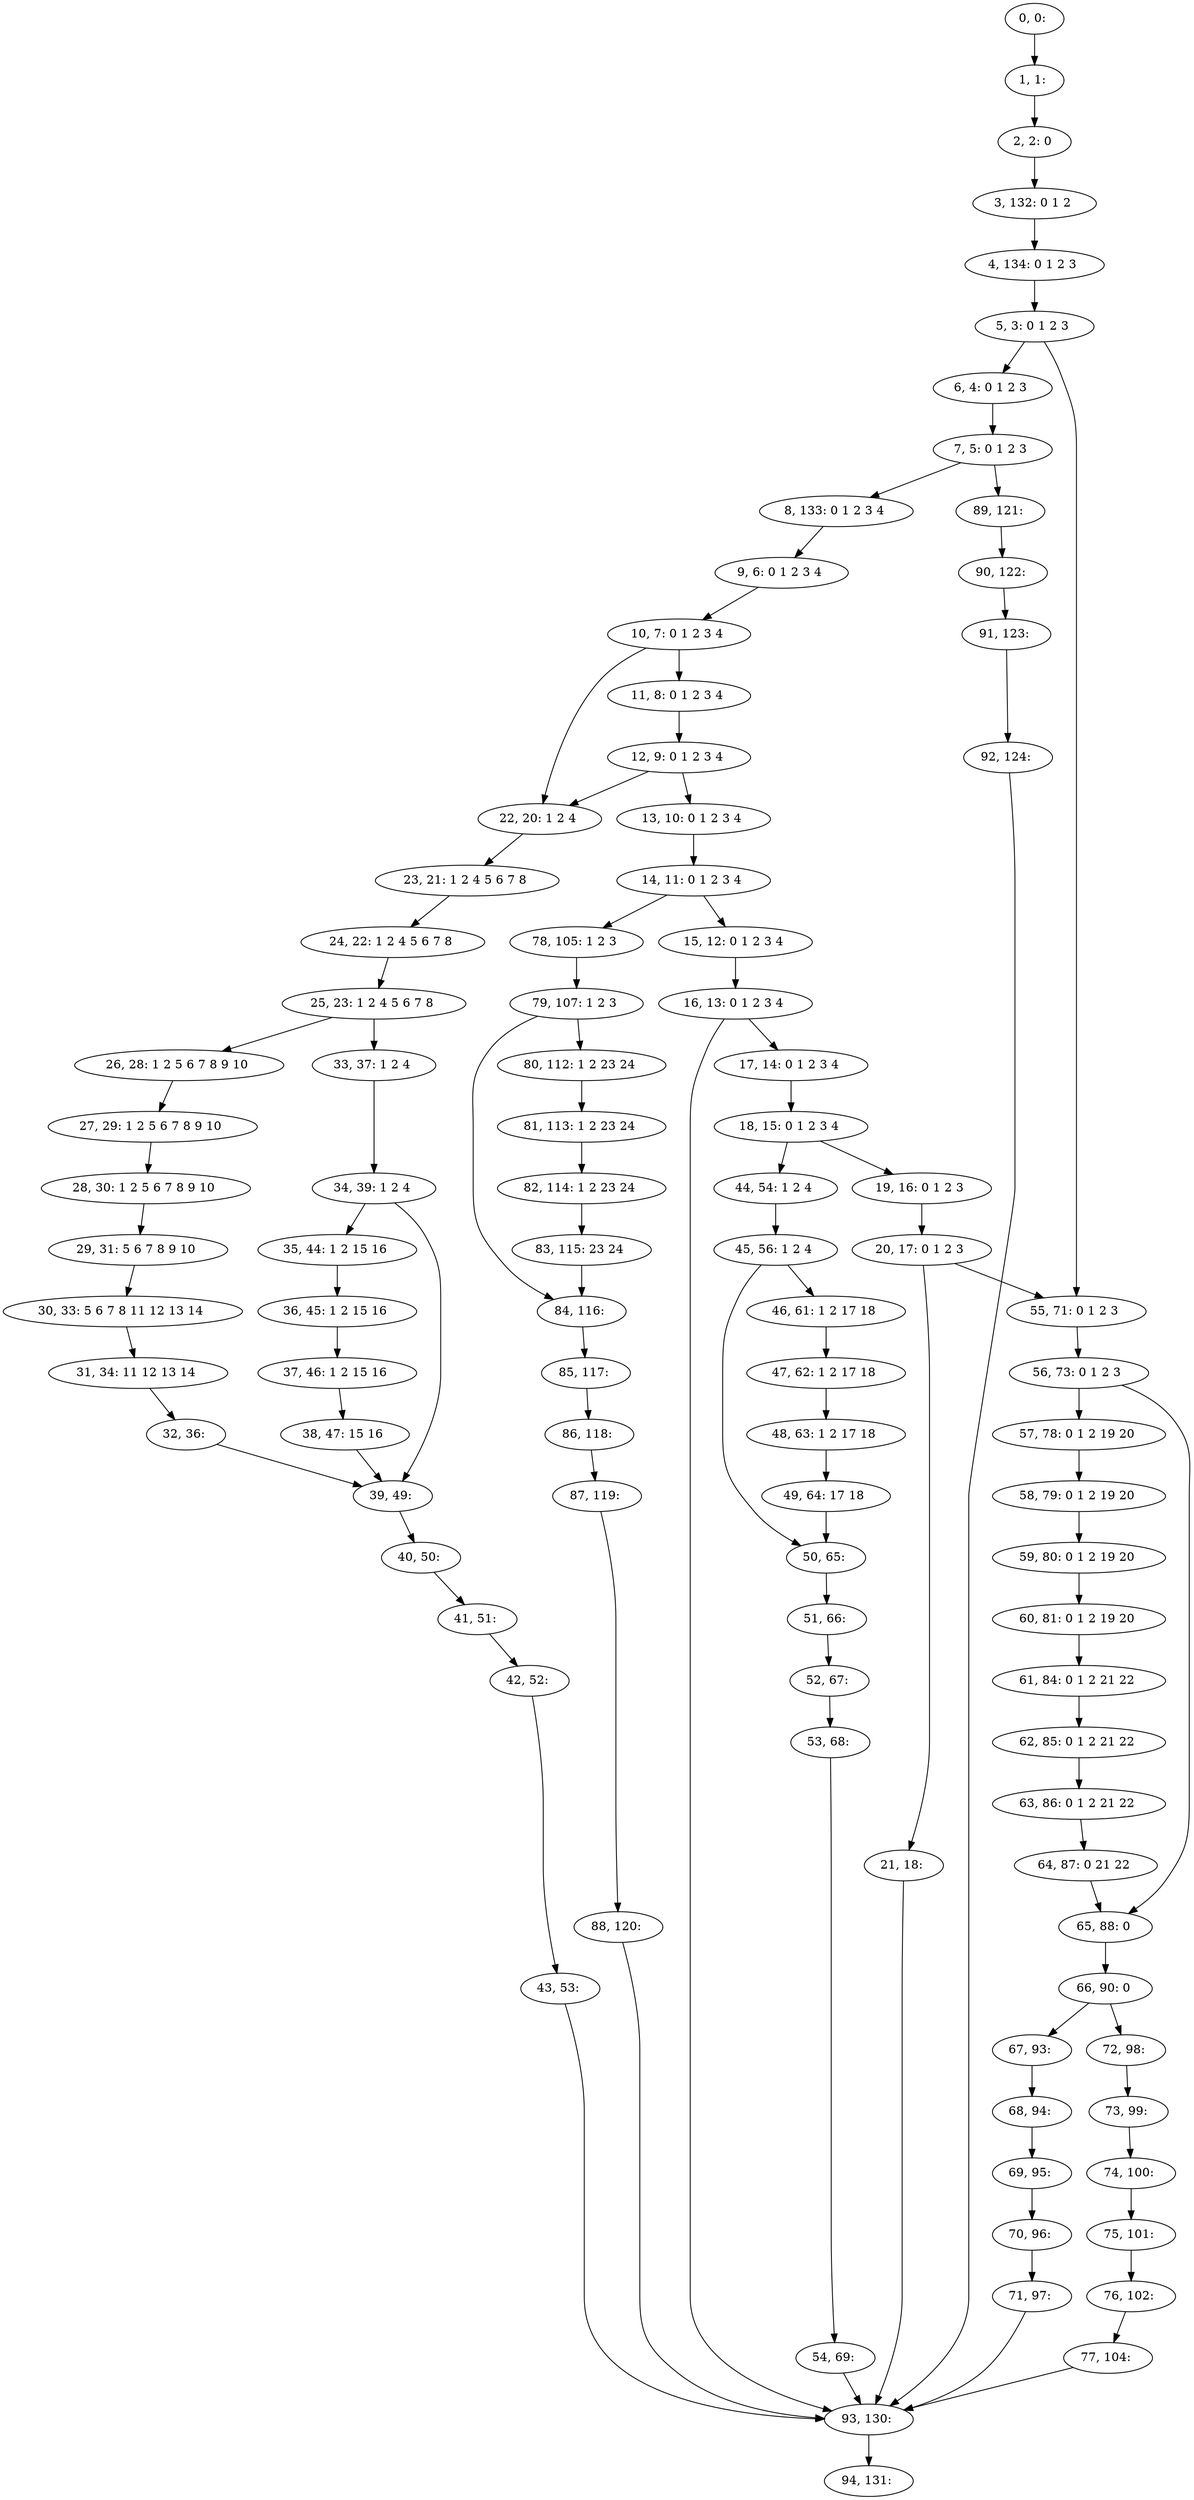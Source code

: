 digraph G {
0[label="0, 0: "];
1[label="1, 1: "];
2[label="2, 2: 0 "];
3[label="3, 132: 0 1 2 "];
4[label="4, 134: 0 1 2 3 "];
5[label="5, 3: 0 1 2 3 "];
6[label="6, 4: 0 1 2 3 "];
7[label="7, 5: 0 1 2 3 "];
8[label="8, 133: 0 1 2 3 4 "];
9[label="9, 6: 0 1 2 3 4 "];
10[label="10, 7: 0 1 2 3 4 "];
11[label="11, 8: 0 1 2 3 4 "];
12[label="12, 9: 0 1 2 3 4 "];
13[label="13, 10: 0 1 2 3 4 "];
14[label="14, 11: 0 1 2 3 4 "];
15[label="15, 12: 0 1 2 3 4 "];
16[label="16, 13: 0 1 2 3 4 "];
17[label="17, 14: 0 1 2 3 4 "];
18[label="18, 15: 0 1 2 3 4 "];
19[label="19, 16: 0 1 2 3 "];
20[label="20, 17: 0 1 2 3 "];
21[label="21, 18: "];
22[label="22, 20: 1 2 4 "];
23[label="23, 21: 1 2 4 5 6 7 8 "];
24[label="24, 22: 1 2 4 5 6 7 8 "];
25[label="25, 23: 1 2 4 5 6 7 8 "];
26[label="26, 28: 1 2 5 6 7 8 9 10 "];
27[label="27, 29: 1 2 5 6 7 8 9 10 "];
28[label="28, 30: 1 2 5 6 7 8 9 10 "];
29[label="29, 31: 5 6 7 8 9 10 "];
30[label="30, 33: 5 6 7 8 11 12 13 14 "];
31[label="31, 34: 11 12 13 14 "];
32[label="32, 36: "];
33[label="33, 37: 1 2 4 "];
34[label="34, 39: 1 2 4 "];
35[label="35, 44: 1 2 15 16 "];
36[label="36, 45: 1 2 15 16 "];
37[label="37, 46: 1 2 15 16 "];
38[label="38, 47: 15 16 "];
39[label="39, 49: "];
40[label="40, 50: "];
41[label="41, 51: "];
42[label="42, 52: "];
43[label="43, 53: "];
44[label="44, 54: 1 2 4 "];
45[label="45, 56: 1 2 4 "];
46[label="46, 61: 1 2 17 18 "];
47[label="47, 62: 1 2 17 18 "];
48[label="48, 63: 1 2 17 18 "];
49[label="49, 64: 17 18 "];
50[label="50, 65: "];
51[label="51, 66: "];
52[label="52, 67: "];
53[label="53, 68: "];
54[label="54, 69: "];
55[label="55, 71: 0 1 2 3 "];
56[label="56, 73: 0 1 2 3 "];
57[label="57, 78: 0 1 2 19 20 "];
58[label="58, 79: 0 1 2 19 20 "];
59[label="59, 80: 0 1 2 19 20 "];
60[label="60, 81: 0 1 2 19 20 "];
61[label="61, 84: 0 1 2 21 22 "];
62[label="62, 85: 0 1 2 21 22 "];
63[label="63, 86: 0 1 2 21 22 "];
64[label="64, 87: 0 21 22 "];
65[label="65, 88: 0 "];
66[label="66, 90: 0 "];
67[label="67, 93: "];
68[label="68, 94: "];
69[label="69, 95: "];
70[label="70, 96: "];
71[label="71, 97: "];
72[label="72, 98: "];
73[label="73, 99: "];
74[label="74, 100: "];
75[label="75, 101: "];
76[label="76, 102: "];
77[label="77, 104: "];
78[label="78, 105: 1 2 3 "];
79[label="79, 107: 1 2 3 "];
80[label="80, 112: 1 2 23 24 "];
81[label="81, 113: 1 2 23 24 "];
82[label="82, 114: 1 2 23 24 "];
83[label="83, 115: 23 24 "];
84[label="84, 116: "];
85[label="85, 117: "];
86[label="86, 118: "];
87[label="87, 119: "];
88[label="88, 120: "];
89[label="89, 121: "];
90[label="90, 122: "];
91[label="91, 123: "];
92[label="92, 124: "];
93[label="93, 130: "];
94[label="94, 131: "];
0->1 ;
1->2 ;
2->3 ;
3->4 ;
4->5 ;
5->6 ;
5->55 ;
6->7 ;
7->8 ;
7->89 ;
8->9 ;
9->10 ;
10->11 ;
10->22 ;
11->12 ;
12->13 ;
12->22 ;
13->14 ;
14->15 ;
14->78 ;
15->16 ;
16->17 ;
16->93 ;
17->18 ;
18->19 ;
18->44 ;
19->20 ;
20->21 ;
20->55 ;
21->93 ;
22->23 ;
23->24 ;
24->25 ;
25->26 ;
25->33 ;
26->27 ;
27->28 ;
28->29 ;
29->30 ;
30->31 ;
31->32 ;
32->39 ;
33->34 ;
34->35 ;
34->39 ;
35->36 ;
36->37 ;
37->38 ;
38->39 ;
39->40 ;
40->41 ;
41->42 ;
42->43 ;
43->93 ;
44->45 ;
45->46 ;
45->50 ;
46->47 ;
47->48 ;
48->49 ;
49->50 ;
50->51 ;
51->52 ;
52->53 ;
53->54 ;
54->93 ;
55->56 ;
56->57 ;
56->65 ;
57->58 ;
58->59 ;
59->60 ;
60->61 ;
61->62 ;
62->63 ;
63->64 ;
64->65 ;
65->66 ;
66->67 ;
66->72 ;
67->68 ;
68->69 ;
69->70 ;
70->71 ;
71->93 ;
72->73 ;
73->74 ;
74->75 ;
75->76 ;
76->77 ;
77->93 ;
78->79 ;
79->80 ;
79->84 ;
80->81 ;
81->82 ;
82->83 ;
83->84 ;
84->85 ;
85->86 ;
86->87 ;
87->88 ;
88->93 ;
89->90 ;
90->91 ;
91->92 ;
92->93 ;
93->94 ;
}
